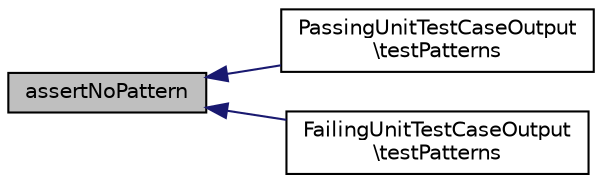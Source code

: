 digraph "assertNoPattern"
{
  edge [fontname="Helvetica",fontsize="10",labelfontname="Helvetica",labelfontsize="10"];
  node [fontname="Helvetica",fontsize="10",shape=record];
  rankdir="LR";
  Node1 [label="assertNoPattern",height=0.2,width=0.4,color="black", fillcolor="grey75", style="filled" fontcolor="black"];
  Node1 -> Node2 [dir="back",color="midnightblue",fontsize="10",style="solid",fontname="Helvetica"];
  Node2 [label="PassingUnitTestCaseOutput\l\\testPatterns",height=0.2,width=0.4,color="black", fillcolor="white", style="filled",URL="$class_passing_unit_test_case_output.html#a0bf5baa45b942b65caf5a1dcd10e2a5d"];
  Node1 -> Node3 [dir="back",color="midnightblue",fontsize="10",style="solid",fontname="Helvetica"];
  Node3 [label="FailingUnitTestCaseOutput\l\\testPatterns",height=0.2,width=0.4,color="black", fillcolor="white", style="filled",URL="$class_failing_unit_test_case_output.html#a0bf5baa45b942b65caf5a1dcd10e2a5d"];
}
